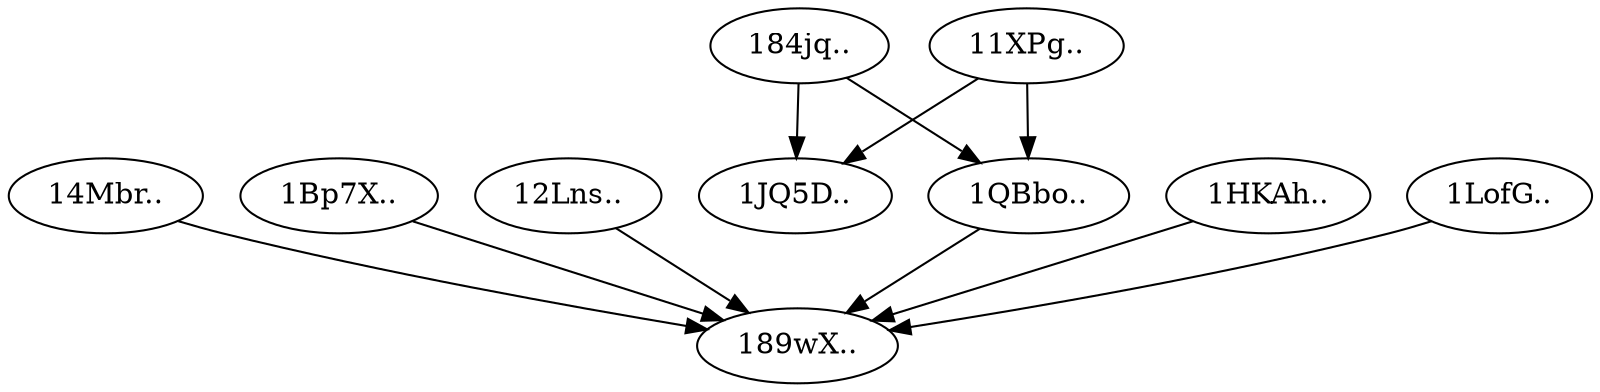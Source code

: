 strict digraph "" {
	"12Lns.." -> "189wX..";
	"1HKAh.." -> "189wX..";
	"1LofG.." -> "189wX..";
	"14Mbr.." -> "189wX..";
	"1QBbo.." -> "189wX..";
	"1Bp7X.." -> "189wX..";
	"184jq.." -> "1QBbo..";
	"184jq.." -> "1JQ5D..";
	"11XPg.." -> "1QBbo..";
	"11XPg.." -> "1JQ5D..";
}
